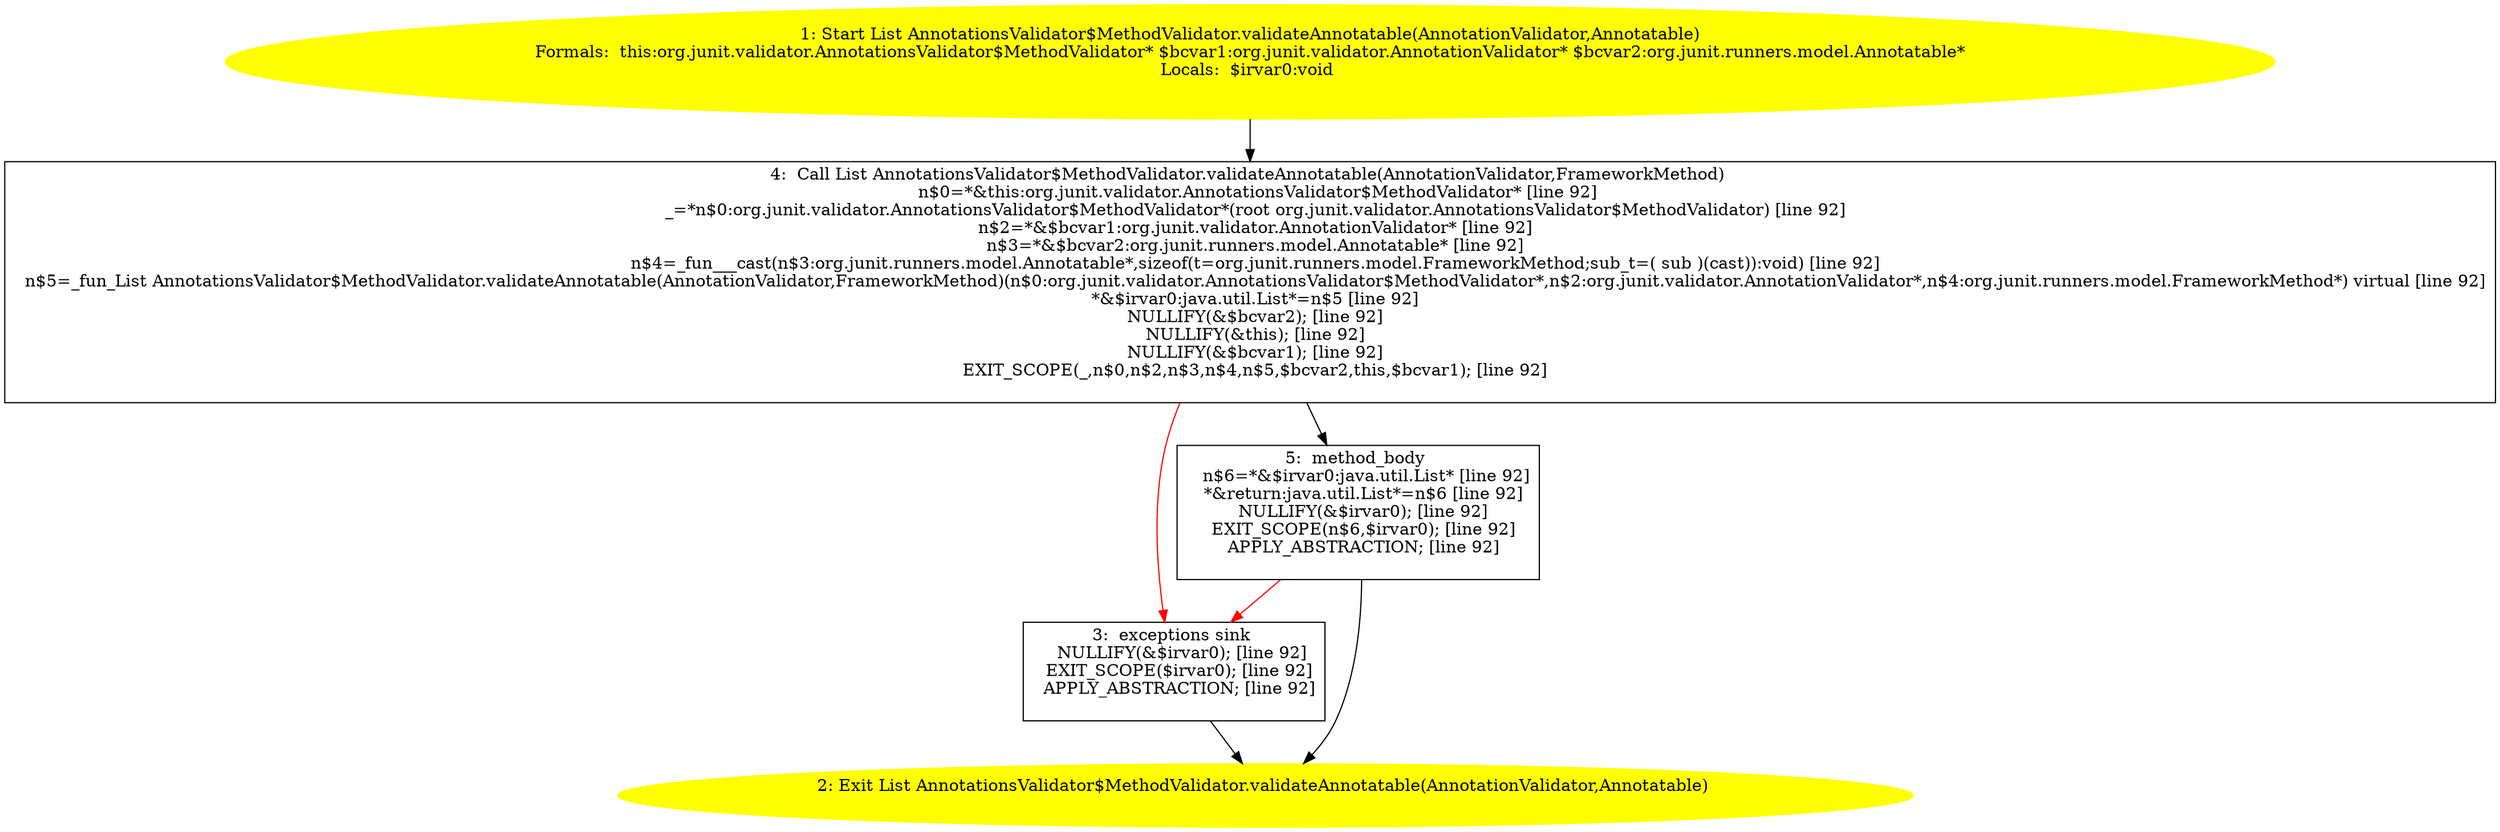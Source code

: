 /* @generated */
digraph cfg {
"org.junit.validator.AnnotationsValidator$MethodValidator.validateAnnotatable(org.junit.validator.Ann.150efcdb3fa3d4ce9c54bb69e4b9b395_1" [label="1: Start List AnnotationsValidator$MethodValidator.validateAnnotatable(AnnotationValidator,Annotatable)\nFormals:  this:org.junit.validator.AnnotationsValidator$MethodValidator* $bcvar1:org.junit.validator.AnnotationValidator* $bcvar2:org.junit.runners.model.Annotatable*\nLocals:  $irvar0:void \n  " color=yellow style=filled]
	

	 "org.junit.validator.AnnotationsValidator$MethodValidator.validateAnnotatable(org.junit.validator.Ann.150efcdb3fa3d4ce9c54bb69e4b9b395_1" -> "org.junit.validator.AnnotationsValidator$MethodValidator.validateAnnotatable(org.junit.validator.Ann.150efcdb3fa3d4ce9c54bb69e4b9b395_4" ;
"org.junit.validator.AnnotationsValidator$MethodValidator.validateAnnotatable(org.junit.validator.Ann.150efcdb3fa3d4ce9c54bb69e4b9b395_2" [label="2: Exit List AnnotationsValidator$MethodValidator.validateAnnotatable(AnnotationValidator,Annotatable) \n  " color=yellow style=filled]
	

"org.junit.validator.AnnotationsValidator$MethodValidator.validateAnnotatable(org.junit.validator.Ann.150efcdb3fa3d4ce9c54bb69e4b9b395_3" [label="3:  exceptions sink \n   NULLIFY(&$irvar0); [line 92]\n  EXIT_SCOPE($irvar0); [line 92]\n  APPLY_ABSTRACTION; [line 92]\n " shape="box"]
	

	 "org.junit.validator.AnnotationsValidator$MethodValidator.validateAnnotatable(org.junit.validator.Ann.150efcdb3fa3d4ce9c54bb69e4b9b395_3" -> "org.junit.validator.AnnotationsValidator$MethodValidator.validateAnnotatable(org.junit.validator.Ann.150efcdb3fa3d4ce9c54bb69e4b9b395_2" ;
"org.junit.validator.AnnotationsValidator$MethodValidator.validateAnnotatable(org.junit.validator.Ann.150efcdb3fa3d4ce9c54bb69e4b9b395_4" [label="4:  Call List AnnotationsValidator$MethodValidator.validateAnnotatable(AnnotationValidator,FrameworkMethod) \n   n$0=*&this:org.junit.validator.AnnotationsValidator$MethodValidator* [line 92]\n  _=*n$0:org.junit.validator.AnnotationsValidator$MethodValidator*(root org.junit.validator.AnnotationsValidator$MethodValidator) [line 92]\n  n$2=*&$bcvar1:org.junit.validator.AnnotationValidator* [line 92]\n  n$3=*&$bcvar2:org.junit.runners.model.Annotatable* [line 92]\n  n$4=_fun___cast(n$3:org.junit.runners.model.Annotatable*,sizeof(t=org.junit.runners.model.FrameworkMethod;sub_t=( sub )(cast)):void) [line 92]\n  n$5=_fun_List AnnotationsValidator$MethodValidator.validateAnnotatable(AnnotationValidator,FrameworkMethod)(n$0:org.junit.validator.AnnotationsValidator$MethodValidator*,n$2:org.junit.validator.AnnotationValidator*,n$4:org.junit.runners.model.FrameworkMethod*) virtual [line 92]\n  *&$irvar0:java.util.List*=n$5 [line 92]\n  NULLIFY(&$bcvar2); [line 92]\n  NULLIFY(&this); [line 92]\n  NULLIFY(&$bcvar1); [line 92]\n  EXIT_SCOPE(_,n$0,n$2,n$3,n$4,n$5,$bcvar2,this,$bcvar1); [line 92]\n " shape="box"]
	

	 "org.junit.validator.AnnotationsValidator$MethodValidator.validateAnnotatable(org.junit.validator.Ann.150efcdb3fa3d4ce9c54bb69e4b9b395_4" -> "org.junit.validator.AnnotationsValidator$MethodValidator.validateAnnotatable(org.junit.validator.Ann.150efcdb3fa3d4ce9c54bb69e4b9b395_5" ;
	 "org.junit.validator.AnnotationsValidator$MethodValidator.validateAnnotatable(org.junit.validator.Ann.150efcdb3fa3d4ce9c54bb69e4b9b395_4" -> "org.junit.validator.AnnotationsValidator$MethodValidator.validateAnnotatable(org.junit.validator.Ann.150efcdb3fa3d4ce9c54bb69e4b9b395_3" [color="red" ];
"org.junit.validator.AnnotationsValidator$MethodValidator.validateAnnotatable(org.junit.validator.Ann.150efcdb3fa3d4ce9c54bb69e4b9b395_5" [label="5:  method_body \n   n$6=*&$irvar0:java.util.List* [line 92]\n  *&return:java.util.List*=n$6 [line 92]\n  NULLIFY(&$irvar0); [line 92]\n  EXIT_SCOPE(n$6,$irvar0); [line 92]\n  APPLY_ABSTRACTION; [line 92]\n " shape="box"]
	

	 "org.junit.validator.AnnotationsValidator$MethodValidator.validateAnnotatable(org.junit.validator.Ann.150efcdb3fa3d4ce9c54bb69e4b9b395_5" -> "org.junit.validator.AnnotationsValidator$MethodValidator.validateAnnotatable(org.junit.validator.Ann.150efcdb3fa3d4ce9c54bb69e4b9b395_2" ;
	 "org.junit.validator.AnnotationsValidator$MethodValidator.validateAnnotatable(org.junit.validator.Ann.150efcdb3fa3d4ce9c54bb69e4b9b395_5" -> "org.junit.validator.AnnotationsValidator$MethodValidator.validateAnnotatable(org.junit.validator.Ann.150efcdb3fa3d4ce9c54bb69e4b9b395_3" [color="red" ];
}
